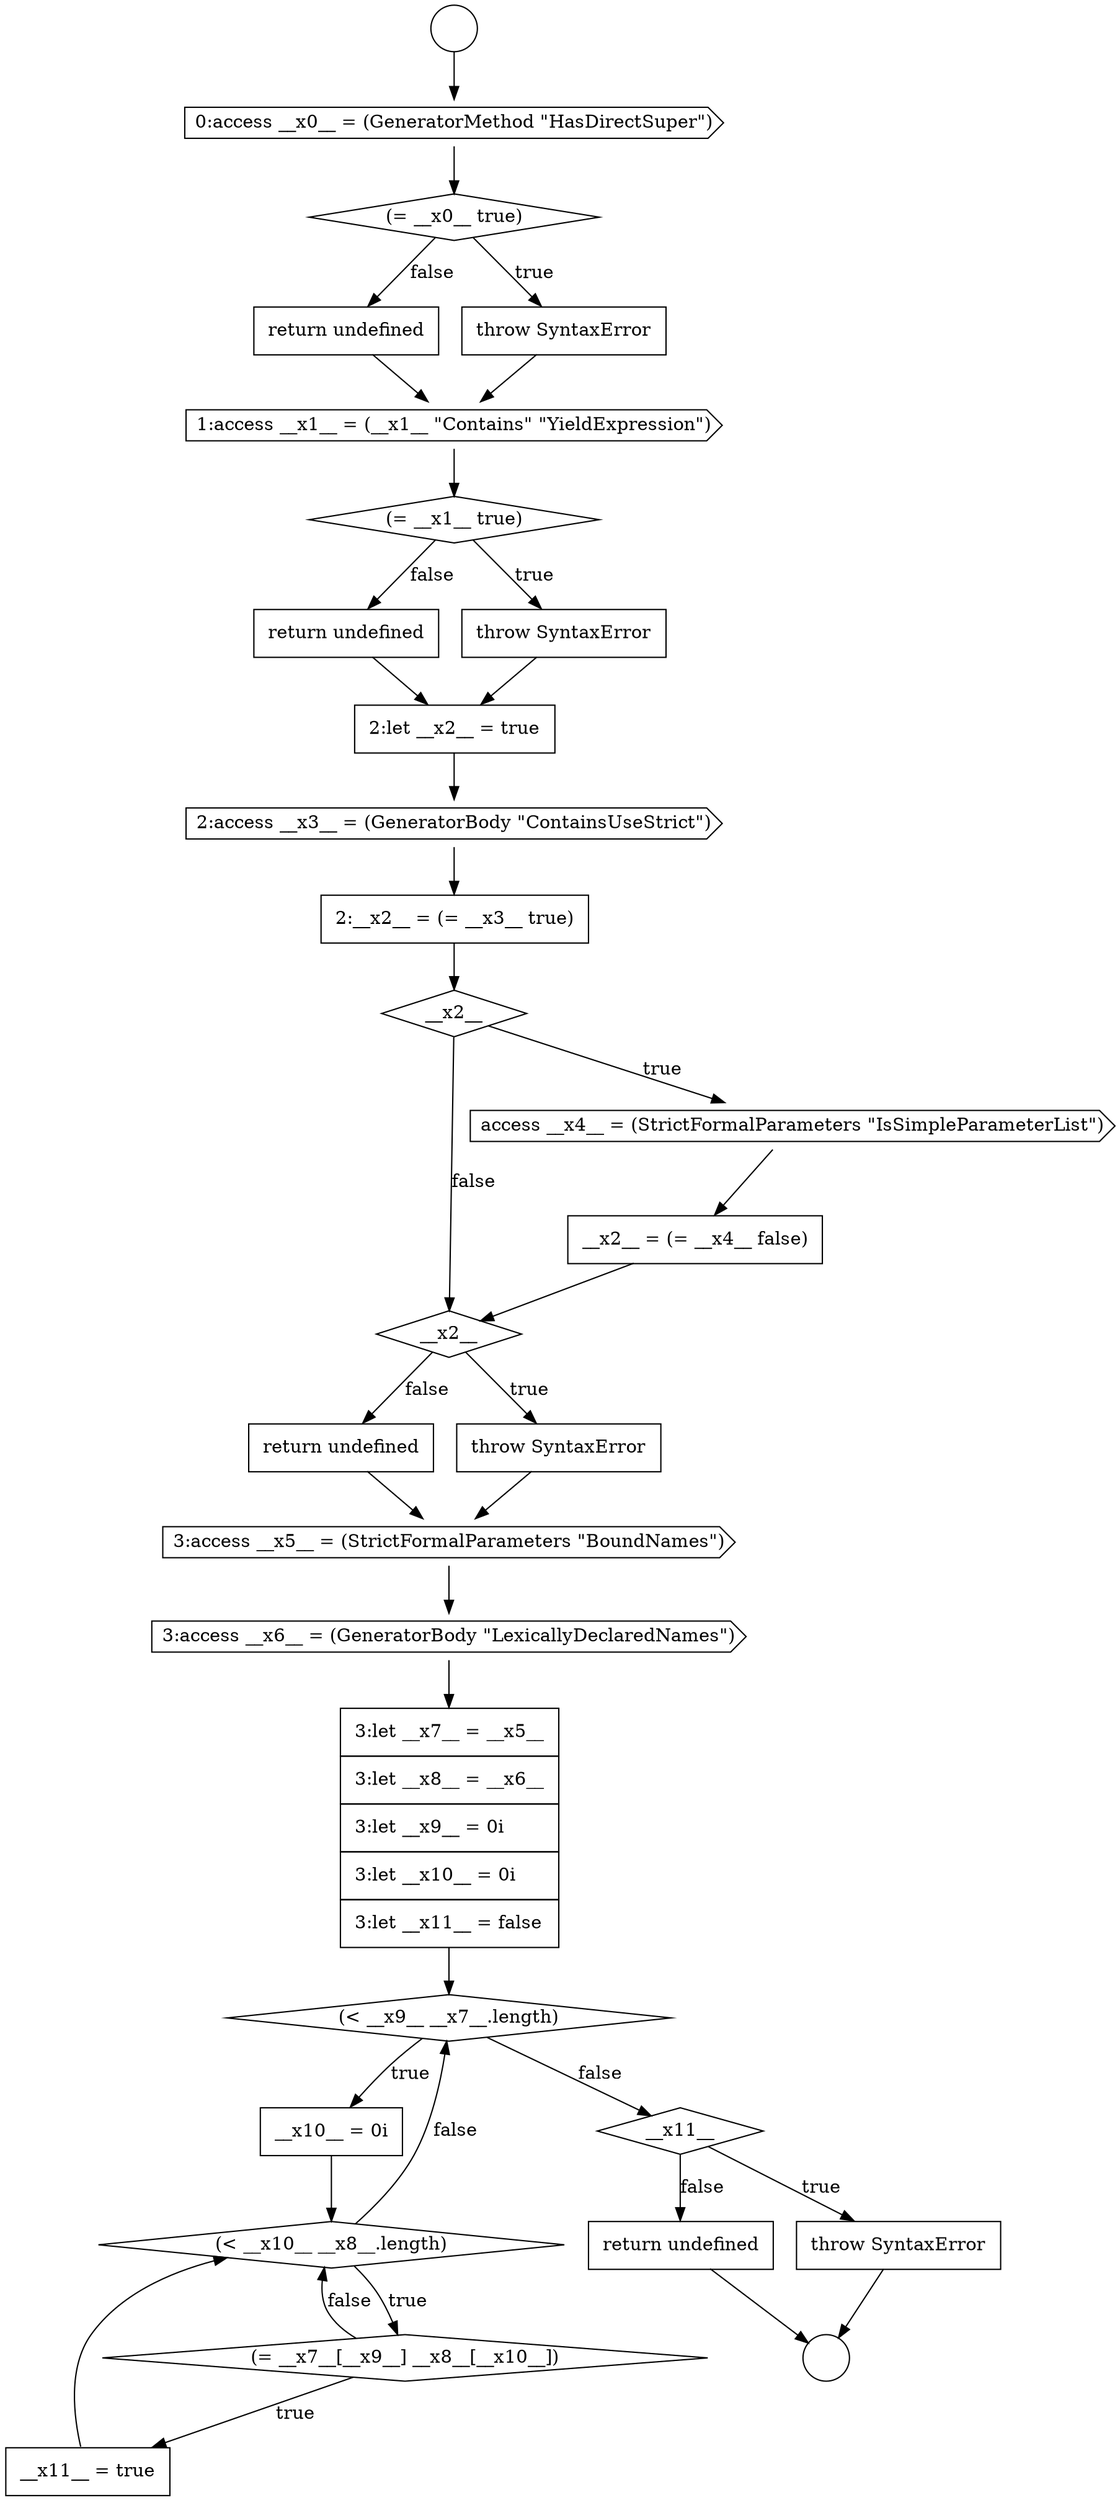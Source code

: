 digraph {
  node16619 [shape=none, margin=0, label=<<font color="black">
    <table border="0" cellborder="1" cellspacing="0" cellpadding="10">
      <tr><td align="left">return undefined</td></tr>
    </table>
  </font>> color="black" fillcolor="white" style=filled]
  node16626 [shape=diamond, label=<<font color="black">__x2__</font>> color="black" fillcolor="white" style=filled]
  node16632 [shape=diamond, label=<<font color="black">(&lt; __x9__ __x7__.length)</font>> color="black" fillcolor="white" style=filled]
  node16611 [shape=circle label=" " color="black" fillcolor="white" style=filled]
  node16628 [shape=none, margin=0, label=<<font color="black">
    <table border="0" cellborder="1" cellspacing="0" cellpadding="10">
      <tr><td align="left">return undefined</td></tr>
    </table>
  </font>> color="black" fillcolor="white" style=filled]
  node16613 [shape=diamond, label=<<font color="black">(= __x0__ true)</font>> color="black" fillcolor="white" style=filled]
  node16630 [shape=cds, label=<<font color="black">3:access __x6__ = (GeneratorBody &quot;LexicallyDeclaredNames&quot;)</font>> color="black" fillcolor="white" style=filled]
  node16623 [shape=diamond, label=<<font color="black">__x2__</font>> color="black" fillcolor="white" style=filled]
  node16636 [shape=none, margin=0, label=<<font color="black">
    <table border="0" cellborder="1" cellspacing="0" cellpadding="10">
      <tr><td align="left">__x11__ = true</td></tr>
    </table>
  </font>> color="black" fillcolor="white" style=filled]
  node16633 [shape=none, margin=0, label=<<font color="black">
    <table border="0" cellborder="1" cellspacing="0" cellpadding="10">
      <tr><td align="left">__x10__ = 0i</td></tr>
    </table>
  </font>> color="black" fillcolor="white" style=filled]
  node16616 [shape=cds, label=<<font color="black">1:access __x1__ = (__x1__ &quot;Contains&quot; &quot;YieldExpression&quot;)</font>> color="black" fillcolor="white" style=filled]
  node16629 [shape=cds, label=<<font color="black">3:access __x5__ = (StrictFormalParameters &quot;BoundNames&quot;)</font>> color="black" fillcolor="white" style=filled]
  node16620 [shape=none, margin=0, label=<<font color="black">
    <table border="0" cellborder="1" cellspacing="0" cellpadding="10">
      <tr><td align="left">2:let __x2__ = true</td></tr>
    </table>
  </font>> color="black" fillcolor="white" style=filled]
  node16625 [shape=none, margin=0, label=<<font color="black">
    <table border="0" cellborder="1" cellspacing="0" cellpadding="10">
      <tr><td align="left">__x2__ = (= __x4__ false)</td></tr>
    </table>
  </font>> color="black" fillcolor="white" style=filled]
  node16624 [shape=cds, label=<<font color="black">access __x4__ = (StrictFormalParameters &quot;IsSimpleParameterList&quot;)</font>> color="black" fillcolor="white" style=filled]
  node16615 [shape=none, margin=0, label=<<font color="black">
    <table border="0" cellborder="1" cellspacing="0" cellpadding="10">
      <tr><td align="left">return undefined</td></tr>
    </table>
  </font>> color="black" fillcolor="white" style=filled]
  node16637 [shape=diamond, label=<<font color="black">__x11__</font>> color="black" fillcolor="white" style=filled]
  node16612 [shape=cds, label=<<font color="black">0:access __x0__ = (GeneratorMethod &quot;HasDirectSuper&quot;)</font>> color="black" fillcolor="white" style=filled]
  node16617 [shape=diamond, label=<<font color="black">(= __x1__ true)</font>> color="black" fillcolor="white" style=filled]
  node16634 [shape=diamond, label=<<font color="black">(&lt; __x10__ __x8__.length)</font>> color="black" fillcolor="white" style=filled]
  node16621 [shape=cds, label=<<font color="black">2:access __x3__ = (GeneratorBody &quot;ContainsUseStrict&quot;)</font>> color="black" fillcolor="white" style=filled]
  node16638 [shape=none, margin=0, label=<<font color="black">
    <table border="0" cellborder="1" cellspacing="0" cellpadding="10">
      <tr><td align="left">throw SyntaxError</td></tr>
    </table>
  </font>> color="black" fillcolor="white" style=filled]
  node16631 [shape=none, margin=0, label=<<font color="black">
    <table border="0" cellborder="1" cellspacing="0" cellpadding="10">
      <tr><td align="left">3:let __x7__ = __x5__</td></tr>
      <tr><td align="left">3:let __x8__ = __x6__</td></tr>
      <tr><td align="left">3:let __x9__ = 0i</td></tr>
      <tr><td align="left">3:let __x10__ = 0i</td></tr>
      <tr><td align="left">3:let __x11__ = false</td></tr>
    </table>
  </font>> color="black" fillcolor="white" style=filled]
  node16618 [shape=none, margin=0, label=<<font color="black">
    <table border="0" cellborder="1" cellspacing="0" cellpadding="10">
      <tr><td align="left">throw SyntaxError</td></tr>
    </table>
  </font>> color="black" fillcolor="white" style=filled]
  node16635 [shape=diamond, label=<<font color="black">(= __x7__[__x9__] __x8__[__x10__])</font>> color="black" fillcolor="white" style=filled]
  node16614 [shape=none, margin=0, label=<<font color="black">
    <table border="0" cellborder="1" cellspacing="0" cellpadding="10">
      <tr><td align="left">throw SyntaxError</td></tr>
    </table>
  </font>> color="black" fillcolor="white" style=filled]
  node16639 [shape=none, margin=0, label=<<font color="black">
    <table border="0" cellborder="1" cellspacing="0" cellpadding="10">
      <tr><td align="left">return undefined</td></tr>
    </table>
  </font>> color="black" fillcolor="white" style=filled]
  node16610 [shape=circle label=" " color="black" fillcolor="white" style=filled]
  node16627 [shape=none, margin=0, label=<<font color="black">
    <table border="0" cellborder="1" cellspacing="0" cellpadding="10">
      <tr><td align="left">throw SyntaxError</td></tr>
    </table>
  </font>> color="black" fillcolor="white" style=filled]
  node16622 [shape=none, margin=0, label=<<font color="black">
    <table border="0" cellborder="1" cellspacing="0" cellpadding="10">
      <tr><td align="left">2:__x2__ = (= __x3__ true)</td></tr>
    </table>
  </font>> color="black" fillcolor="white" style=filled]
  node16626 -> node16627 [label=<<font color="black">true</font>> color="black"]
  node16626 -> node16628 [label=<<font color="black">false</font>> color="black"]
  node16624 -> node16625 [ color="black"]
  node16615 -> node16616 [ color="black"]
  node16612 -> node16613 [ color="black"]
  node16634 -> node16635 [label=<<font color="black">true</font>> color="black"]
  node16634 -> node16632 [label=<<font color="black">false</font>> color="black"]
  node16619 -> node16620 [ color="black"]
  node16613 -> node16614 [label=<<font color="black">true</font>> color="black"]
  node16613 -> node16615 [label=<<font color="black">false</font>> color="black"]
  node16630 -> node16631 [ color="black"]
  node16616 -> node16617 [ color="black"]
  node16620 -> node16621 [ color="black"]
  node16618 -> node16620 [ color="black"]
  node16622 -> node16623 [ color="black"]
  node16635 -> node16636 [label=<<font color="black">true</font>> color="black"]
  node16635 -> node16634 [label=<<font color="black">false</font>> color="black"]
  node16636 -> node16634 [ color="black"]
  node16625 -> node16626 [ color="black"]
  node16628 -> node16629 [ color="black"]
  node16631 -> node16632 [ color="black"]
  node16639 -> node16611 [ color="black"]
  node16632 -> node16633 [label=<<font color="black">true</font>> color="black"]
  node16632 -> node16637 [label=<<font color="black">false</font>> color="black"]
  node16638 -> node16611 [ color="black"]
  node16610 -> node16612 [ color="black"]
  node16614 -> node16616 [ color="black"]
  node16627 -> node16629 [ color="black"]
  node16623 -> node16624 [label=<<font color="black">true</font>> color="black"]
  node16623 -> node16626 [label=<<font color="black">false</font>> color="black"]
  node16629 -> node16630 [ color="black"]
  node16633 -> node16634 [ color="black"]
  node16617 -> node16618 [label=<<font color="black">true</font>> color="black"]
  node16617 -> node16619 [label=<<font color="black">false</font>> color="black"]
  node16621 -> node16622 [ color="black"]
  node16637 -> node16638 [label=<<font color="black">true</font>> color="black"]
  node16637 -> node16639 [label=<<font color="black">false</font>> color="black"]
}
